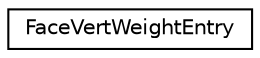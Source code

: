 digraph G
{
  edge [fontname="Helvetica",fontsize="10",labelfontname="Helvetica",labelfontsize="10"];
  node [fontname="Helvetica",fontsize="10",shape=record];
  rankdir=LR;
  Node1 [label="FaceVertWeightEntry",height=0.2,width=0.4,color="black", fillcolor="white", style="filled",URL="$dc/dfe/structFaceVertWeightEntry.html"];
}
